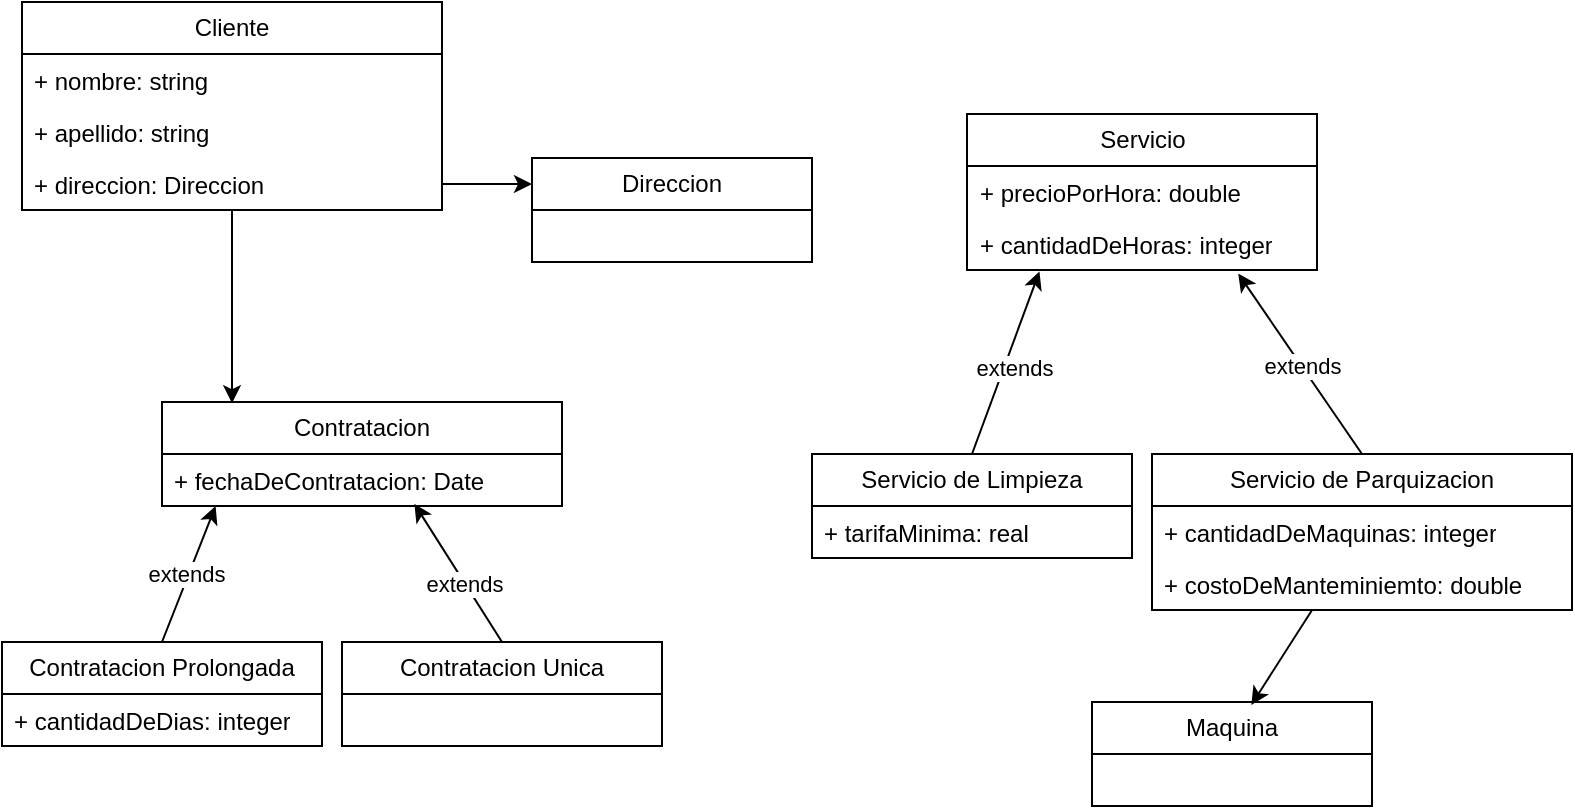 <mxfile>
    <diagram id="Z09S_hoAvG7IHVykwlNK" name="Page-1">
        <mxGraphModel dx="832" dy="597" grid="1" gridSize="10" guides="1" tooltips="1" connect="1" arrows="1" fold="1" page="1" pageScale="1" pageWidth="850" pageHeight="1100" math="0" shadow="0">
            <root>
                <mxCell id="0"/>
                <mxCell id="1" parent="0"/>
                <mxCell id="62" style="edgeStyle=none;html=1;entryX=0.175;entryY=0.012;entryDx=0;entryDy=0;entryPerimeter=0;" edge="1" parent="1" source="2" target="27">
                    <mxGeometry relative="1" as="geometry"/>
                </mxCell>
                <mxCell id="2" value="Cliente" style="swimlane;fontStyle=0;childLayout=stackLayout;horizontal=1;startSize=26;fillColor=none;horizontalStack=0;resizeParent=1;resizeParentMax=0;resizeLast=0;collapsible=1;marginBottom=0;whiteSpace=wrap;html=1;" vertex="1" parent="1">
                    <mxGeometry x="30" y="60" width="210" height="104" as="geometry"/>
                </mxCell>
                <mxCell id="3" value="+ nombre: string" style="text;strokeColor=none;fillColor=none;align=left;verticalAlign=top;spacingLeft=4;spacingRight=4;overflow=hidden;rotatable=0;points=[[0,0.5],[1,0.5]];portConstraint=eastwest;whiteSpace=wrap;html=1;" vertex="1" parent="2">
                    <mxGeometry y="26" width="210" height="26" as="geometry"/>
                </mxCell>
                <mxCell id="4" value="+&amp;nbsp;&lt;span style=&quot;color: rgb(0, 0, 0);&quot;&gt;apellido&lt;/span&gt;: string" style="text;strokeColor=none;fillColor=none;align=left;verticalAlign=top;spacingLeft=4;spacingRight=4;overflow=hidden;rotatable=0;points=[[0,0.5],[1,0.5]];portConstraint=eastwest;whiteSpace=wrap;html=1;" vertex="1" parent="2">
                    <mxGeometry y="52" width="210" height="26" as="geometry"/>
                </mxCell>
                <mxCell id="5" value="+ direccion: Direccion" style="text;strokeColor=none;fillColor=none;align=left;verticalAlign=top;spacingLeft=4;spacingRight=4;overflow=hidden;rotatable=0;points=[[0,0.5],[1,0.5]];portConstraint=eastwest;whiteSpace=wrap;html=1;" vertex="1" parent="2">
                    <mxGeometry y="78" width="210" height="26" as="geometry"/>
                </mxCell>
                <mxCell id="7" value="Servicio" style="swimlane;fontStyle=0;childLayout=stackLayout;horizontal=1;startSize=26;fillColor=none;horizontalStack=0;resizeParent=1;resizeParentMax=0;resizeLast=0;collapsible=1;marginBottom=0;whiteSpace=wrap;html=1;" vertex="1" parent="1">
                    <mxGeometry x="502.5" y="116" width="175" height="78" as="geometry"/>
                </mxCell>
                <mxCell id="8" value="+ precioPorHora: double" style="text;strokeColor=none;fillColor=none;align=left;verticalAlign=top;spacingLeft=4;spacingRight=4;overflow=hidden;rotatable=0;points=[[0,0.5],[1,0.5]];portConstraint=eastwest;whiteSpace=wrap;html=1;" vertex="1" parent="7">
                    <mxGeometry y="26" width="175" height="26" as="geometry"/>
                </mxCell>
                <mxCell id="9" value="+ cantidadDeHoras: integer" style="text;strokeColor=none;fillColor=none;align=left;verticalAlign=top;spacingLeft=4;spacingRight=4;overflow=hidden;rotatable=0;points=[[0,0.5],[1,0.5]];portConstraint=eastwest;whiteSpace=wrap;html=1;" vertex="1" parent="7">
                    <mxGeometry y="52" width="175" height="26" as="geometry"/>
                </mxCell>
                <mxCell id="11" value="Maquina" style="swimlane;fontStyle=0;childLayout=stackLayout;horizontal=1;startSize=26;fillColor=none;horizontalStack=0;resizeParent=1;resizeParentMax=0;resizeLast=0;collapsible=1;marginBottom=0;whiteSpace=wrap;html=1;" vertex="1" parent="1">
                    <mxGeometry x="565" y="410" width="140" height="52" as="geometry"/>
                </mxCell>
                <mxCell id="23" value="Servicio de Parquizacion" style="swimlane;fontStyle=0;childLayout=stackLayout;horizontal=1;startSize=26;fillColor=none;horizontalStack=0;resizeParent=1;resizeParentMax=0;resizeLast=0;collapsible=1;marginBottom=0;whiteSpace=wrap;html=1;" vertex="1" parent="1">
                    <mxGeometry x="595" y="286" width="210" height="78" as="geometry"/>
                </mxCell>
                <mxCell id="24" value="+ cantidadDeMaquinas: integer" style="text;strokeColor=none;fillColor=none;align=left;verticalAlign=top;spacingLeft=4;spacingRight=4;overflow=hidden;rotatable=0;points=[[0,0.5],[1,0.5]];portConstraint=eastwest;whiteSpace=wrap;html=1;" vertex="1" parent="23">
                    <mxGeometry y="26" width="210" height="26" as="geometry"/>
                </mxCell>
                <mxCell id="25" value="+ costoDeManteminiemto: double" style="text;strokeColor=none;fillColor=none;align=left;verticalAlign=top;spacingLeft=4;spacingRight=4;overflow=hidden;rotatable=0;points=[[0,0.5],[1,0.5]];portConstraint=eastwest;whiteSpace=wrap;html=1;" vertex="1" parent="23">
                    <mxGeometry y="52" width="210" height="26" as="geometry"/>
                </mxCell>
                <mxCell id="15" value="Servicio de Limpieza" style="swimlane;fontStyle=0;childLayout=stackLayout;horizontal=1;startSize=26;fillColor=none;horizontalStack=0;resizeParent=1;resizeParentMax=0;resizeLast=0;collapsible=1;marginBottom=0;whiteSpace=wrap;html=1;" vertex="1" parent="1">
                    <mxGeometry x="425" y="286" width="160" height="52" as="geometry"/>
                </mxCell>
                <mxCell id="16" value="+ tarifaMinima: real" style="text;strokeColor=none;fillColor=none;align=left;verticalAlign=top;spacingLeft=4;spacingRight=4;overflow=hidden;rotatable=0;points=[[0,0.5],[1,0.5]];portConstraint=eastwest;whiteSpace=wrap;html=1;" vertex="1" parent="15">
                    <mxGeometry y="26" width="160" height="26" as="geometry"/>
                </mxCell>
                <mxCell id="27" value="Contratacion" style="swimlane;fontStyle=0;childLayout=stackLayout;horizontal=1;startSize=26;fillColor=none;horizontalStack=0;resizeParent=1;resizeParentMax=0;resizeLast=0;collapsible=1;marginBottom=0;whiteSpace=wrap;html=1;" vertex="1" parent="1">
                    <mxGeometry x="100" y="260" width="200" height="52" as="geometry"/>
                </mxCell>
                <mxCell id="28" value="+ fechaDeContratacion: Date" style="text;strokeColor=none;fillColor=none;align=left;verticalAlign=top;spacingLeft=4;spacingRight=4;overflow=hidden;rotatable=0;points=[[0,0.5],[1,0.5]];portConstraint=eastwest;whiteSpace=wrap;html=1;" vertex="1" parent="27">
                    <mxGeometry y="26" width="200" height="26" as="geometry"/>
                </mxCell>
                <mxCell id="59" style="edgeStyle=none;html=1;exitX=0.5;exitY=0;exitDx=0;exitDy=0;entryX=0.134;entryY=1.001;entryDx=0;entryDy=0;entryPerimeter=0;" edge="1" parent="1" source="31" target="28">
                    <mxGeometry relative="1" as="geometry">
                        <mxPoint x="128.6" y="344.006" as="targetPoint"/>
                    </mxGeometry>
                </mxCell>
                <mxCell id="60" value="extends" style="edgeLabel;html=1;align=center;verticalAlign=middle;resizable=0;points=[];" vertex="1" connectable="0" parent="59">
                    <mxGeometry x="-0.006" y="2" relative="1" as="geometry">
                        <mxPoint as="offset"/>
                    </mxGeometry>
                </mxCell>
                <mxCell id="31" value="Contratacion Prolongada" style="swimlane;fontStyle=0;childLayout=stackLayout;horizontal=1;startSize=26;fillColor=none;horizontalStack=0;resizeParent=1;resizeParentMax=0;resizeLast=0;collapsible=1;marginBottom=0;whiteSpace=wrap;html=1;" vertex="1" parent="1">
                    <mxGeometry x="20" y="380" width="160" height="52" as="geometry"/>
                </mxCell>
                <mxCell id="32" value="+ cantidadDeDias: integer" style="text;strokeColor=none;fillColor=none;align=left;verticalAlign=top;spacingLeft=4;spacingRight=4;overflow=hidden;rotatable=0;points=[[0,0.5],[1,0.5]];portConstraint=eastwest;whiteSpace=wrap;html=1;" vertex="1" parent="31">
                    <mxGeometry y="26" width="160" height="26" as="geometry"/>
                </mxCell>
                <mxCell id="35" value="Contratacion Unica" style="swimlane;fontStyle=0;childLayout=stackLayout;horizontal=1;startSize=26;fillColor=none;horizontalStack=0;resizeParent=1;resizeParentMax=0;resizeLast=0;collapsible=1;marginBottom=0;whiteSpace=wrap;html=1;" vertex="1" parent="1">
                    <mxGeometry x="190" y="380" width="160" height="52" as="geometry"/>
                </mxCell>
                <object label="Direccion" id="39">
                    <mxCell style="swimlane;fontStyle=0;childLayout=stackLayout;horizontal=1;startSize=26;fillColor=none;horizontalStack=0;resizeParent=1;resizeParentMax=0;resizeLast=0;collapsible=1;marginBottom=0;whiteSpace=wrap;html=1;" vertex="1" parent="1">
                        <mxGeometry x="285" y="138" width="140" height="52" as="geometry"/>
                    </mxCell>
                </object>
                <mxCell id="43" style="edgeStyle=none;html=1;entryX=0;entryY=0.25;entryDx=0;entryDy=0;exitX=1;exitY=0.5;exitDx=0;exitDy=0;" edge="1" parent="1" source="5" target="39">
                    <mxGeometry relative="1" as="geometry"/>
                </mxCell>
                <mxCell id="54" style="edgeStyle=none;html=1;exitX=0.5;exitY=0;exitDx=0;exitDy=0;entryX=0.775;entryY=1.07;entryDx=0;entryDy=0;entryPerimeter=0;" edge="1" parent="1" source="23" target="9">
                    <mxGeometry relative="1" as="geometry">
                        <mxPoint x="681" y="178.784" as="targetPoint"/>
                    </mxGeometry>
                </mxCell>
                <mxCell id="57" value="extends" style="edgeLabel;html=1;align=center;verticalAlign=middle;resizable=0;points=[];" vertex="1" connectable="0" parent="54">
                    <mxGeometry x="-0.035" relative="1" as="geometry">
                        <mxPoint y="-1" as="offset"/>
                    </mxGeometry>
                </mxCell>
                <mxCell id="55" style="edgeStyle=none;html=1;exitX=0.5;exitY=0;exitDx=0;exitDy=0;entryX=0.207;entryY=1.028;entryDx=0;entryDy=0;entryPerimeter=0;" edge="1" parent="1" source="15" target="9">
                    <mxGeometry relative="1" as="geometry">
                        <mxPoint x="629.025" y="174.39" as="targetPoint"/>
                    </mxGeometry>
                </mxCell>
                <mxCell id="56" value="extends" style="edgeLabel;html=1;align=center;verticalAlign=middle;resizable=0;points=[];" vertex="1" connectable="0" parent="55">
                    <mxGeometry x="-0.018" y="-4" relative="1" as="geometry">
                        <mxPoint as="offset"/>
                    </mxGeometry>
                </mxCell>
                <mxCell id="58" style="edgeStyle=none;html=1;exitX=0.5;exitY=0;exitDx=0;exitDy=0;entryX=0.631;entryY=0.959;entryDx=0;entryDy=0;entryPerimeter=0;" edge="1" parent="1" source="35" target="28">
                    <mxGeometry relative="1" as="geometry">
                        <mxPoint x="199.6" y="338.988" as="targetPoint"/>
                    </mxGeometry>
                </mxCell>
                <mxCell id="61" value="extends" style="edgeLabel;html=1;align=center;verticalAlign=middle;resizable=0;points=[];" vertex="1" connectable="0" parent="58">
                    <mxGeometry x="-0.122" relative="1" as="geometry">
                        <mxPoint y="1" as="offset"/>
                    </mxGeometry>
                </mxCell>
                <mxCell id="64" style="edgeStyle=none;html=1;entryX=0.569;entryY=0.028;entryDx=0;entryDy=0;entryPerimeter=0;" edge="1" parent="1" source="23" target="11">
                    <mxGeometry relative="1" as="geometry"/>
                </mxCell>
            </root>
        </mxGraphModel>
    </diagram>
</mxfile>
